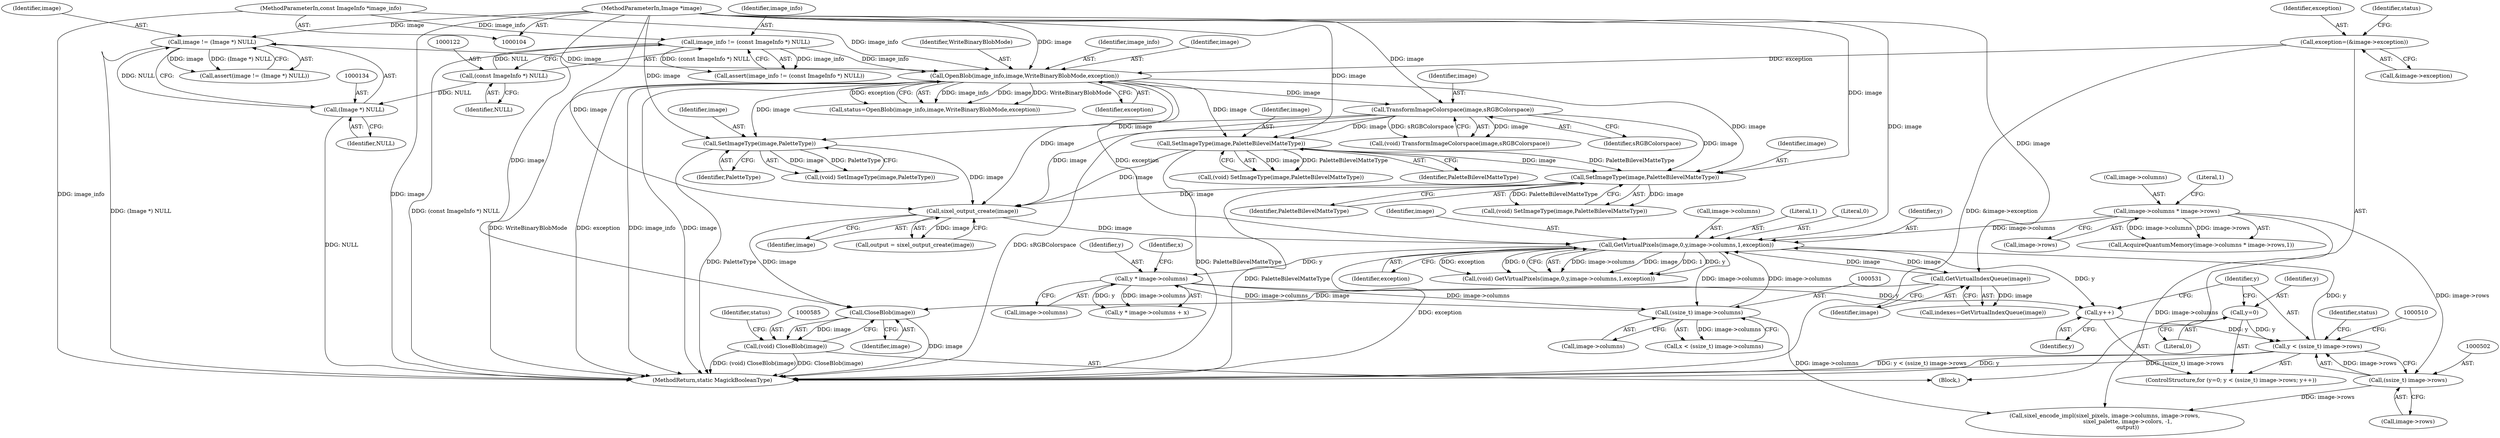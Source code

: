 digraph "0_ImageMagick_10b3823a7619ed22d42764733eb052c4159bc8c1_1@pointer" {
"1000586" [label="(Call,CloseBlob(image))"];
"1000522" [label="(Call,GetVirtualIndexQueue(image))"];
"1000511" [label="(Call,GetVirtualPixels(image,0,y,image->columns,1,exception))"];
"1000480" [label="(Call,sixel_output_create(image))"];
"1000185" [label="(Call,TransformImageColorspace(image,sRGBColorspace))"];
"1000165" [label="(Call,OpenBlob(image_info,image,WriteBinaryBlobMode,exception))"];
"1000119" [label="(Call,image_info != (const ImageInfo *) NULL)"];
"1000105" [label="(MethodParameterIn,const ImageInfo *image_info)"];
"1000121" [label="(Call,(const ImageInfo *) NULL)"];
"1000131" [label="(Call,image != (Image *) NULL)"];
"1000106" [label="(MethodParameterIn,Image *image)"];
"1000133" [label="(Call,(Image *) NULL)"];
"1000157" [label="(Call,exception=(&image->exception))"];
"1000234" [label="(Call,SetImageType(image,PaletteBilevelMatteType))"];
"1000213" [label="(Call,SetImageType(image,PaletteType))"];
"1000307" [label="(Call,SetImageType(image,PaletteBilevelMatteType))"];
"1000499" [label="(Call,y < (ssize_t) image->rows)"];
"1000506" [label="(Call,y++)"];
"1000541" [label="(Call,y * image->columns)"];
"1000530" [label="(Call,(ssize_t) image->columns)"];
"1000496" [label="(Call,y=0)"];
"1000501" [label="(Call,(ssize_t) image->rows)"];
"1000487" [label="(Call,image->columns * image->rows)"];
"1000584" [label="(Call,(void) CloseBlob(image))"];
"1000135" [label="(Identifier,NULL)"];
"1000501" [label="(Call,(ssize_t) image->rows)"];
"1000163" [label="(Call,status=OpenBlob(image_info,image,WriteBinaryBlobMode,exception))"];
"1000478" [label="(Call,output = sixel_output_create(image))"];
"1000546" [label="(Identifier,x)"];
"1000213" [label="(Call,SetImageType(image,PaletteType))"];
"1000498" [label="(Literal,0)"];
"1000232" [label="(Call,(void) SetImageType(image,PaletteBilevelMatteType))"];
"1000542" [label="(Identifier,y)"];
"1000107" [label="(Block,)"];
"1000584" [label="(Call,(void) CloseBlob(image))"];
"1000165" [label="(Call,OpenBlob(image_info,image,WriteBinaryBlobMode,exception))"];
"1000514" [label="(Identifier,y)"];
"1000587" [label="(Identifier,image)"];
"1000487" [label="(Call,image->columns * image->rows)"];
"1000186" [label="(Identifier,image)"];
"1000183" [label="(Call,(void) TransformImageColorspace(image,sRGBColorspace))"];
"1000512" [label="(Identifier,image)"];
"1000495" [label="(ControlStructure,for (y=0; y < (ssize_t) image->rows; y++))"];
"1000540" [label="(Call,y * image->columns + x)"];
"1000118" [label="(Call,assert(image_info != (const ImageInfo *) NULL))"];
"1000515" [label="(Call,image->columns)"];
"1000123" [label="(Identifier,NULL)"];
"1000522" [label="(Call,GetVirtualIndexQueue(image))"];
"1000185" [label="(Call,TransformImageColorspace(image,sRGBColorspace))"];
"1000166" [label="(Identifier,image_info)"];
"1000497" [label="(Identifier,y)"];
"1000518" [label="(Literal,1)"];
"1000528" [label="(Call,x < (ssize_t) image->columns)"];
"1000532" [label="(Call,image->columns)"];
"1000132" [label="(Identifier,image)"];
"1000499" [label="(Call,y < (ssize_t) image->rows)"];
"1000211" [label="(Call,(void) SetImageType(image,PaletteType))"];
"1000236" [label="(Identifier,PaletteBilevelMatteType)"];
"1000541" [label="(Call,y * image->columns)"];
"1000309" [label="(Identifier,PaletteBilevelMatteType)"];
"1000167" [label="(Identifier,image)"];
"1000131" [label="(Call,image != (Image *) NULL)"];
"1000530" [label="(Call,(ssize_t) image->columns)"];
"1000523" [label="(Identifier,image)"];
"1000503" [label="(Call,image->rows)"];
"1000164" [label="(Identifier,status)"];
"1000307" [label="(Call,SetImageType(image,PaletteBilevelMatteType))"];
"1000557" [label="(Call,sixel_encode_impl(sixel_pixels, image->columns, image->rows,\n                          sixel_palette, image->colors, -1,\n                          output))"];
"1000488" [label="(Call,image->columns)"];
"1000235" [label="(Identifier,image)"];
"1000119" [label="(Call,image_info != (const ImageInfo *) NULL)"];
"1000507" [label="(Identifier,y)"];
"1000157" [label="(Call,exception=(&image->exception))"];
"1000589" [label="(Identifier,status)"];
"1000520" [label="(Call,indexes=GetVirtualIndexQueue(image))"];
"1000494" [label="(Literal,1)"];
"1000158" [label="(Identifier,exception)"];
"1000187" [label="(Identifier,sRGBColorspace)"];
"1000215" [label="(Identifier,PaletteType)"];
"1000481" [label="(Identifier,image)"];
"1000130" [label="(Call,assert(image != (Image *) NULL))"];
"1000496" [label="(Call,y=0)"];
"1000169" [label="(Identifier,exception)"];
"1000168" [label="(Identifier,WriteBinaryBlobMode)"];
"1000480" [label="(Call,sixel_output_create(image))"];
"1000159" [label="(Call,&image->exception)"];
"1000121" [label="(Call,(const ImageInfo *) NULL)"];
"1000519" [label="(Identifier,exception)"];
"1000120" [label="(Identifier,image_info)"];
"1000586" [label="(Call,CloseBlob(image))"];
"1000513" [label="(Literal,0)"];
"1000509" [label="(Call,(void) GetVirtualPixels(image,0,y,image->columns,1,exception))"];
"1000234" [label="(Call,SetImageType(image,PaletteBilevelMatteType))"];
"1000486" [label="(Call,AcquireQuantumMemory(image->columns * image->rows,1))"];
"1000543" [label="(Call,image->columns)"];
"1000491" [label="(Call,image->rows)"];
"1000590" [label="(MethodReturn,static MagickBooleanType)"];
"1000500" [label="(Identifier,y)"];
"1000214" [label="(Identifier,image)"];
"1000506" [label="(Call,y++)"];
"1000556" [label="(Identifier,status)"];
"1000511" [label="(Call,GetVirtualPixels(image,0,y,image->columns,1,exception))"];
"1000133" [label="(Call,(Image *) NULL)"];
"1000305" [label="(Call,(void) SetImageType(image,PaletteBilevelMatteType))"];
"1000308" [label="(Identifier,image)"];
"1000105" [label="(MethodParameterIn,const ImageInfo *image_info)"];
"1000106" [label="(MethodParameterIn,Image *image)"];
"1000586" -> "1000584"  [label="AST: "];
"1000586" -> "1000587"  [label="CFG: "];
"1000587" -> "1000586"  [label="AST: "];
"1000584" -> "1000586"  [label="CFG: "];
"1000586" -> "1000590"  [label="DDG: image"];
"1000586" -> "1000584"  [label="DDG: image"];
"1000522" -> "1000586"  [label="DDG: image"];
"1000480" -> "1000586"  [label="DDG: image"];
"1000106" -> "1000586"  [label="DDG: image"];
"1000522" -> "1000520"  [label="AST: "];
"1000522" -> "1000523"  [label="CFG: "];
"1000523" -> "1000522"  [label="AST: "];
"1000520" -> "1000522"  [label="CFG: "];
"1000522" -> "1000511"  [label="DDG: image"];
"1000522" -> "1000520"  [label="DDG: image"];
"1000511" -> "1000522"  [label="DDG: image"];
"1000106" -> "1000522"  [label="DDG: image"];
"1000511" -> "1000509"  [label="AST: "];
"1000511" -> "1000519"  [label="CFG: "];
"1000512" -> "1000511"  [label="AST: "];
"1000513" -> "1000511"  [label="AST: "];
"1000514" -> "1000511"  [label="AST: "];
"1000515" -> "1000511"  [label="AST: "];
"1000518" -> "1000511"  [label="AST: "];
"1000519" -> "1000511"  [label="AST: "];
"1000509" -> "1000511"  [label="CFG: "];
"1000511" -> "1000590"  [label="DDG: exception"];
"1000511" -> "1000506"  [label="DDG: y"];
"1000511" -> "1000509"  [label="DDG: image->columns"];
"1000511" -> "1000509"  [label="DDG: image"];
"1000511" -> "1000509"  [label="DDG: 1"];
"1000511" -> "1000509"  [label="DDG: y"];
"1000511" -> "1000509"  [label="DDG: exception"];
"1000511" -> "1000509"  [label="DDG: 0"];
"1000480" -> "1000511"  [label="DDG: image"];
"1000106" -> "1000511"  [label="DDG: image"];
"1000499" -> "1000511"  [label="DDG: y"];
"1000487" -> "1000511"  [label="DDG: image->columns"];
"1000530" -> "1000511"  [label="DDG: image->columns"];
"1000165" -> "1000511"  [label="DDG: exception"];
"1000511" -> "1000530"  [label="DDG: image->columns"];
"1000511" -> "1000541"  [label="DDG: y"];
"1000480" -> "1000478"  [label="AST: "];
"1000480" -> "1000481"  [label="CFG: "];
"1000481" -> "1000480"  [label="AST: "];
"1000478" -> "1000480"  [label="CFG: "];
"1000480" -> "1000478"  [label="DDG: image"];
"1000185" -> "1000480"  [label="DDG: image"];
"1000234" -> "1000480"  [label="DDG: image"];
"1000213" -> "1000480"  [label="DDG: image"];
"1000165" -> "1000480"  [label="DDG: image"];
"1000307" -> "1000480"  [label="DDG: image"];
"1000106" -> "1000480"  [label="DDG: image"];
"1000185" -> "1000183"  [label="AST: "];
"1000185" -> "1000187"  [label="CFG: "];
"1000186" -> "1000185"  [label="AST: "];
"1000187" -> "1000185"  [label="AST: "];
"1000183" -> "1000185"  [label="CFG: "];
"1000185" -> "1000590"  [label="DDG: sRGBColorspace"];
"1000185" -> "1000183"  [label="DDG: image"];
"1000185" -> "1000183"  [label="DDG: sRGBColorspace"];
"1000165" -> "1000185"  [label="DDG: image"];
"1000106" -> "1000185"  [label="DDG: image"];
"1000185" -> "1000213"  [label="DDG: image"];
"1000185" -> "1000234"  [label="DDG: image"];
"1000185" -> "1000307"  [label="DDG: image"];
"1000165" -> "1000163"  [label="AST: "];
"1000165" -> "1000169"  [label="CFG: "];
"1000166" -> "1000165"  [label="AST: "];
"1000167" -> "1000165"  [label="AST: "];
"1000168" -> "1000165"  [label="AST: "];
"1000169" -> "1000165"  [label="AST: "];
"1000163" -> "1000165"  [label="CFG: "];
"1000165" -> "1000590"  [label="DDG: WriteBinaryBlobMode"];
"1000165" -> "1000590"  [label="DDG: exception"];
"1000165" -> "1000590"  [label="DDG: image_info"];
"1000165" -> "1000590"  [label="DDG: image"];
"1000165" -> "1000163"  [label="DDG: image_info"];
"1000165" -> "1000163"  [label="DDG: image"];
"1000165" -> "1000163"  [label="DDG: WriteBinaryBlobMode"];
"1000165" -> "1000163"  [label="DDG: exception"];
"1000119" -> "1000165"  [label="DDG: image_info"];
"1000105" -> "1000165"  [label="DDG: image_info"];
"1000131" -> "1000165"  [label="DDG: image"];
"1000106" -> "1000165"  [label="DDG: image"];
"1000157" -> "1000165"  [label="DDG: exception"];
"1000165" -> "1000213"  [label="DDG: image"];
"1000165" -> "1000234"  [label="DDG: image"];
"1000165" -> "1000307"  [label="DDG: image"];
"1000119" -> "1000118"  [label="AST: "];
"1000119" -> "1000121"  [label="CFG: "];
"1000120" -> "1000119"  [label="AST: "];
"1000121" -> "1000119"  [label="AST: "];
"1000118" -> "1000119"  [label="CFG: "];
"1000119" -> "1000590"  [label="DDG: (const ImageInfo *) NULL"];
"1000119" -> "1000118"  [label="DDG: image_info"];
"1000119" -> "1000118"  [label="DDG: (const ImageInfo *) NULL"];
"1000105" -> "1000119"  [label="DDG: image_info"];
"1000121" -> "1000119"  [label="DDG: NULL"];
"1000105" -> "1000104"  [label="AST: "];
"1000105" -> "1000590"  [label="DDG: image_info"];
"1000121" -> "1000123"  [label="CFG: "];
"1000122" -> "1000121"  [label="AST: "];
"1000123" -> "1000121"  [label="AST: "];
"1000121" -> "1000133"  [label="DDG: NULL"];
"1000131" -> "1000130"  [label="AST: "];
"1000131" -> "1000133"  [label="CFG: "];
"1000132" -> "1000131"  [label="AST: "];
"1000133" -> "1000131"  [label="AST: "];
"1000130" -> "1000131"  [label="CFG: "];
"1000131" -> "1000590"  [label="DDG: (Image *) NULL"];
"1000131" -> "1000130"  [label="DDG: image"];
"1000131" -> "1000130"  [label="DDG: (Image *) NULL"];
"1000106" -> "1000131"  [label="DDG: image"];
"1000133" -> "1000131"  [label="DDG: NULL"];
"1000106" -> "1000104"  [label="AST: "];
"1000106" -> "1000590"  [label="DDG: image"];
"1000106" -> "1000213"  [label="DDG: image"];
"1000106" -> "1000234"  [label="DDG: image"];
"1000106" -> "1000307"  [label="DDG: image"];
"1000133" -> "1000135"  [label="CFG: "];
"1000134" -> "1000133"  [label="AST: "];
"1000135" -> "1000133"  [label="AST: "];
"1000133" -> "1000590"  [label="DDG: NULL"];
"1000157" -> "1000107"  [label="AST: "];
"1000157" -> "1000159"  [label="CFG: "];
"1000158" -> "1000157"  [label="AST: "];
"1000159" -> "1000157"  [label="AST: "];
"1000164" -> "1000157"  [label="CFG: "];
"1000157" -> "1000590"  [label="DDG: &image->exception"];
"1000234" -> "1000232"  [label="AST: "];
"1000234" -> "1000236"  [label="CFG: "];
"1000235" -> "1000234"  [label="AST: "];
"1000236" -> "1000234"  [label="AST: "];
"1000232" -> "1000234"  [label="CFG: "];
"1000234" -> "1000590"  [label="DDG: PaletteBilevelMatteType"];
"1000234" -> "1000232"  [label="DDG: image"];
"1000234" -> "1000232"  [label="DDG: PaletteBilevelMatteType"];
"1000234" -> "1000307"  [label="DDG: image"];
"1000234" -> "1000307"  [label="DDG: PaletteBilevelMatteType"];
"1000213" -> "1000211"  [label="AST: "];
"1000213" -> "1000215"  [label="CFG: "];
"1000214" -> "1000213"  [label="AST: "];
"1000215" -> "1000213"  [label="AST: "];
"1000211" -> "1000213"  [label="CFG: "];
"1000213" -> "1000590"  [label="DDG: PaletteType"];
"1000213" -> "1000211"  [label="DDG: image"];
"1000213" -> "1000211"  [label="DDG: PaletteType"];
"1000307" -> "1000305"  [label="AST: "];
"1000307" -> "1000309"  [label="CFG: "];
"1000308" -> "1000307"  [label="AST: "];
"1000309" -> "1000307"  [label="AST: "];
"1000305" -> "1000307"  [label="CFG: "];
"1000307" -> "1000590"  [label="DDG: PaletteBilevelMatteType"];
"1000307" -> "1000305"  [label="DDG: image"];
"1000307" -> "1000305"  [label="DDG: PaletteBilevelMatteType"];
"1000499" -> "1000495"  [label="AST: "];
"1000499" -> "1000501"  [label="CFG: "];
"1000500" -> "1000499"  [label="AST: "];
"1000501" -> "1000499"  [label="AST: "];
"1000510" -> "1000499"  [label="CFG: "];
"1000556" -> "1000499"  [label="CFG: "];
"1000499" -> "1000590"  [label="DDG: y < (ssize_t) image->rows"];
"1000499" -> "1000590"  [label="DDG: y"];
"1000499" -> "1000590"  [label="DDG: (ssize_t) image->rows"];
"1000506" -> "1000499"  [label="DDG: y"];
"1000496" -> "1000499"  [label="DDG: y"];
"1000501" -> "1000499"  [label="DDG: image->rows"];
"1000506" -> "1000495"  [label="AST: "];
"1000506" -> "1000507"  [label="CFG: "];
"1000507" -> "1000506"  [label="AST: "];
"1000500" -> "1000506"  [label="CFG: "];
"1000541" -> "1000506"  [label="DDG: y"];
"1000541" -> "1000540"  [label="AST: "];
"1000541" -> "1000543"  [label="CFG: "];
"1000542" -> "1000541"  [label="AST: "];
"1000543" -> "1000541"  [label="AST: "];
"1000546" -> "1000541"  [label="CFG: "];
"1000541" -> "1000530"  [label="DDG: image->columns"];
"1000541" -> "1000540"  [label="DDG: y"];
"1000541" -> "1000540"  [label="DDG: image->columns"];
"1000530" -> "1000541"  [label="DDG: image->columns"];
"1000530" -> "1000528"  [label="AST: "];
"1000530" -> "1000532"  [label="CFG: "];
"1000531" -> "1000530"  [label="AST: "];
"1000532" -> "1000530"  [label="AST: "];
"1000528" -> "1000530"  [label="CFG: "];
"1000530" -> "1000528"  [label="DDG: image->columns"];
"1000530" -> "1000557"  [label="DDG: image->columns"];
"1000496" -> "1000495"  [label="AST: "];
"1000496" -> "1000498"  [label="CFG: "];
"1000497" -> "1000496"  [label="AST: "];
"1000498" -> "1000496"  [label="AST: "];
"1000500" -> "1000496"  [label="CFG: "];
"1000501" -> "1000503"  [label="CFG: "];
"1000502" -> "1000501"  [label="AST: "];
"1000503" -> "1000501"  [label="AST: "];
"1000487" -> "1000501"  [label="DDG: image->rows"];
"1000501" -> "1000557"  [label="DDG: image->rows"];
"1000487" -> "1000486"  [label="AST: "];
"1000487" -> "1000491"  [label="CFG: "];
"1000488" -> "1000487"  [label="AST: "];
"1000491" -> "1000487"  [label="AST: "];
"1000494" -> "1000487"  [label="CFG: "];
"1000487" -> "1000486"  [label="DDG: image->columns"];
"1000487" -> "1000486"  [label="DDG: image->rows"];
"1000487" -> "1000557"  [label="DDG: image->columns"];
"1000584" -> "1000107"  [label="AST: "];
"1000585" -> "1000584"  [label="AST: "];
"1000589" -> "1000584"  [label="CFG: "];
"1000584" -> "1000590"  [label="DDG: (void) CloseBlob(image)"];
"1000584" -> "1000590"  [label="DDG: CloseBlob(image)"];
}
